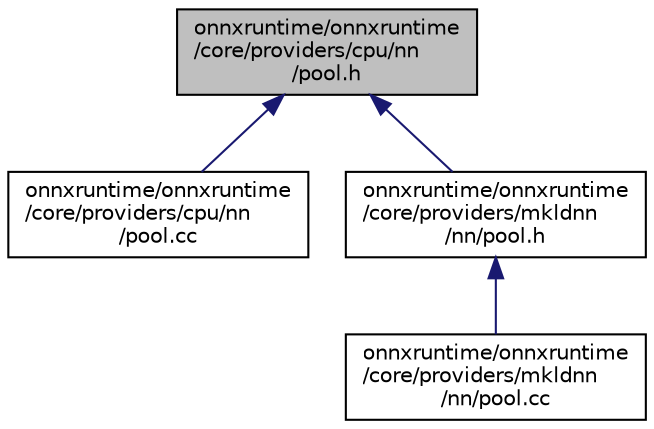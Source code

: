 digraph "onnxruntime/onnxruntime/core/providers/cpu/nn/pool.h"
{
  edge [fontname="Helvetica",fontsize="10",labelfontname="Helvetica",labelfontsize="10"];
  node [fontname="Helvetica",fontsize="10",shape=record];
  Node72 [label="onnxruntime/onnxruntime\l/core/providers/cpu/nn\l/pool.h",height=0.2,width=0.4,color="black", fillcolor="grey75", style="filled", fontcolor="black"];
  Node72 -> Node73 [dir="back",color="midnightblue",fontsize="10",style="solid",fontname="Helvetica"];
  Node73 [label="onnxruntime/onnxruntime\l/core/providers/cpu/nn\l/pool.cc",height=0.2,width=0.4,color="black", fillcolor="white", style="filled",URL="$cpu_2nn_2pool_8cc.html"];
  Node72 -> Node74 [dir="back",color="midnightblue",fontsize="10",style="solid",fontname="Helvetica"];
  Node74 [label="onnxruntime/onnxruntime\l/core/providers/mkldnn\l/nn/pool.h",height=0.2,width=0.4,color="black", fillcolor="white", style="filled",URL="$mkldnn_2nn_2pool_8h.html"];
  Node74 -> Node75 [dir="back",color="midnightblue",fontsize="10",style="solid",fontname="Helvetica"];
  Node75 [label="onnxruntime/onnxruntime\l/core/providers/mkldnn\l/nn/pool.cc",height=0.2,width=0.4,color="black", fillcolor="white", style="filled",URL="$mkldnn_2nn_2pool_8cc.html"];
}
